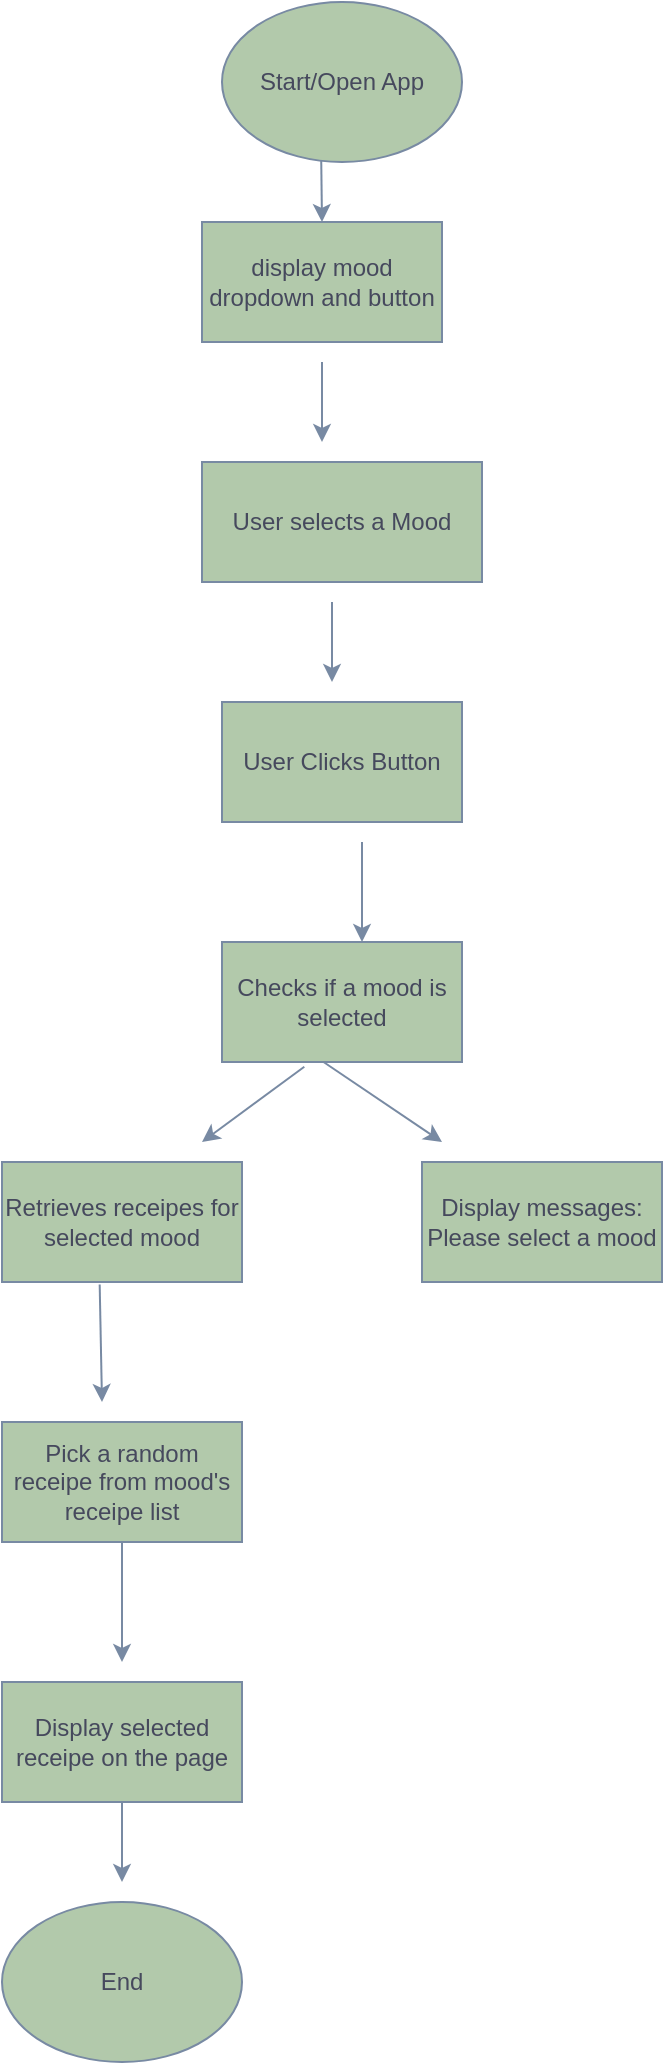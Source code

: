 <mxfile version="28.0.7">
  <diagram name="Page-1" id="dAQJUWuP-wxkl8Dg18HP">
    <mxGraphModel dx="1042" dy="527" grid="1" gridSize="1" guides="1" tooltips="1" connect="1" arrows="1" fold="1" page="1" pageScale="1" pageWidth="850" pageHeight="1100" background="light-dark(#FFFFFF,#99FF99)" math="0" shadow="0">
      <root>
        <mxCell id="0" />
        <mxCell id="1" parent="0" />
        <mxCell id="vCN0PVeLtYnZSLTo-tmv-8" value="" style="endArrow=classic;html=1;rounded=0;labelBackgroundColor=none;strokeColor=#788AA3;fontColor=default;" edge="1" parent="1">
          <mxGeometry width="50" height="50" relative="1" as="geometry">
            <mxPoint x="429.5" y="70" as="sourcePoint" />
            <mxPoint x="430" y="110" as="targetPoint" />
          </mxGeometry>
        </mxCell>
        <mxCell id="vCN0PVeLtYnZSLTo-tmv-12" value="display mood dropdown and button" style="whiteSpace=wrap;html=1;rounded=0;labelBackgroundColor=none;fillColor=#B2C9AB;strokeColor=#788AA3;fontColor=#46495D;" vertex="1" parent="1">
          <mxGeometry x="370" y="110" width="120" height="60" as="geometry" />
        </mxCell>
        <mxCell id="vCN0PVeLtYnZSLTo-tmv-25" value="" style="endArrow=classic;html=1;rounded=0;labelBackgroundColor=none;strokeColor=#788AA3;fontColor=default;" edge="1" parent="1">
          <mxGeometry width="50" height="50" relative="1" as="geometry">
            <mxPoint x="430" y="180" as="sourcePoint" />
            <mxPoint x="430" y="220" as="targetPoint" />
          </mxGeometry>
        </mxCell>
        <mxCell id="vCN0PVeLtYnZSLTo-tmv-26" value="User selects a Mood" style="rounded=0;whiteSpace=wrap;html=1;labelBackgroundColor=none;fillColor=#B2C9AB;strokeColor=#788AA3;fontColor=#46495D;" vertex="1" parent="1">
          <mxGeometry x="370" y="230" width="140" height="60" as="geometry" />
        </mxCell>
        <mxCell id="vCN0PVeLtYnZSLTo-tmv-29" value="" style="endArrow=classic;html=1;rounded=0;labelBackgroundColor=none;strokeColor=#788AA3;fontColor=default;" edge="1" parent="1">
          <mxGeometry width="50" height="50" relative="1" as="geometry">
            <mxPoint x="435" y="300" as="sourcePoint" />
            <mxPoint x="435" y="340" as="targetPoint" />
          </mxGeometry>
        </mxCell>
        <mxCell id="vCN0PVeLtYnZSLTo-tmv-30" value="User Clicks Button" style="rounded=0;whiteSpace=wrap;html=1;labelBackgroundColor=none;fillColor=#B2C9AB;strokeColor=#788AA3;fontColor=#46495D;" vertex="1" parent="1">
          <mxGeometry x="380" y="350" width="120" height="60" as="geometry" />
        </mxCell>
        <mxCell id="vCN0PVeLtYnZSLTo-tmv-35" value="" style="endArrow=classic;html=1;rounded=0;labelBackgroundColor=none;strokeColor=#788AA3;fontColor=default;" edge="1" parent="1">
          <mxGeometry width="50" height="50" relative="1" as="geometry">
            <mxPoint x="450" y="420" as="sourcePoint" />
            <mxPoint x="450" y="470" as="targetPoint" />
          </mxGeometry>
        </mxCell>
        <mxCell id="vCN0PVeLtYnZSLTo-tmv-37" value="Checks if a mood is selected" style="rounded=0;whiteSpace=wrap;html=1;labelBackgroundColor=none;fillColor=#B2C9AB;strokeColor=#788AA3;fontColor=#46495D;" vertex="1" parent="1">
          <mxGeometry x="380" y="470" width="120" height="60" as="geometry" />
        </mxCell>
        <mxCell id="vCN0PVeLtYnZSLTo-tmv-43" value="" style="endArrow=classic;html=1;rounded=0;exitX=0.343;exitY=1.04;exitDx=0;exitDy=0;exitPerimeter=0;labelBackgroundColor=none;strokeColor=#788AA3;fontColor=default;" edge="1" parent="1" source="vCN0PVeLtYnZSLTo-tmv-37">
          <mxGeometry width="50" height="50" relative="1" as="geometry">
            <mxPoint x="360" y="590" as="sourcePoint" />
            <mxPoint x="370" y="570" as="targetPoint" />
          </mxGeometry>
        </mxCell>
        <mxCell id="vCN0PVeLtYnZSLTo-tmv-44" value="" style="endArrow=classic;html=1;rounded=0;exitX=0.423;exitY=1;exitDx=0;exitDy=0;exitPerimeter=0;labelBackgroundColor=none;strokeColor=#788AA3;fontColor=default;" edge="1" parent="1" source="vCN0PVeLtYnZSLTo-tmv-37">
          <mxGeometry width="50" height="50" relative="1" as="geometry">
            <mxPoint x="430" y="590" as="sourcePoint" />
            <mxPoint x="490" y="570" as="targetPoint" />
          </mxGeometry>
        </mxCell>
        <mxCell id="vCN0PVeLtYnZSLTo-tmv-45" value="Retrieves receipes for selected mood" style="rounded=0;whiteSpace=wrap;html=1;labelBackgroundColor=none;fillColor=#B2C9AB;strokeColor=#788AA3;fontColor=#46495D;" vertex="1" parent="1">
          <mxGeometry x="270" y="580" width="120" height="60" as="geometry" />
        </mxCell>
        <mxCell id="vCN0PVeLtYnZSLTo-tmv-46" value="Display messages:&lt;div&gt;Please select a mood&lt;/div&gt;" style="rounded=0;whiteSpace=wrap;html=1;labelBackgroundColor=none;fillColor=#B2C9AB;strokeColor=#788AA3;fontColor=#46495D;" vertex="1" parent="1">
          <mxGeometry x="480" y="580" width="120" height="60" as="geometry" />
        </mxCell>
        <mxCell id="vCN0PVeLtYnZSLTo-tmv-47" value="" style="endArrow=classic;html=1;rounded=0;exitX=0.407;exitY=1.02;exitDx=0;exitDy=0;exitPerimeter=0;labelBackgroundColor=none;strokeColor=#788AA3;fontColor=default;" edge="1" parent="1" source="vCN0PVeLtYnZSLTo-tmv-45">
          <mxGeometry width="50" height="50" relative="1" as="geometry">
            <mxPoint x="320" y="660" as="sourcePoint" />
            <mxPoint x="320" y="700" as="targetPoint" />
          </mxGeometry>
        </mxCell>
        <mxCell id="vCN0PVeLtYnZSLTo-tmv-50" value="Pick a random receipe from mood&#39;s receipe list" style="rounded=0;whiteSpace=wrap;html=1;labelBackgroundColor=none;fillColor=#B2C9AB;strokeColor=#788AA3;fontColor=#46495D;" vertex="1" parent="1">
          <mxGeometry x="270" y="710" width="120" height="60" as="geometry" />
        </mxCell>
        <mxCell id="vCN0PVeLtYnZSLTo-tmv-51" value="" style="endArrow=classic;html=1;rounded=0;exitX=0.5;exitY=1;exitDx=0;exitDy=0;labelBackgroundColor=none;strokeColor=#788AA3;fontColor=default;" edge="1" parent="1" source="vCN0PVeLtYnZSLTo-tmv-50">
          <mxGeometry width="50" height="50" relative="1" as="geometry">
            <mxPoint x="290" y="830" as="sourcePoint" />
            <mxPoint x="330" y="830" as="targetPoint" />
          </mxGeometry>
        </mxCell>
        <mxCell id="vCN0PVeLtYnZSLTo-tmv-54" value="Display selected receipe on the page" style="rounded=0;whiteSpace=wrap;html=1;labelBackgroundColor=none;fillColor=#B2C9AB;strokeColor=#788AA3;fontColor=#46495D;" vertex="1" parent="1">
          <mxGeometry x="270" y="840" width="120" height="60" as="geometry" />
        </mxCell>
        <mxCell id="vCN0PVeLtYnZSLTo-tmv-56" value="" style="endArrow=classic;html=1;rounded=0;labelBackgroundColor=none;strokeColor=#788AA3;fontColor=default;" edge="1" parent="1">
          <mxGeometry width="50" height="50" relative="1" as="geometry">
            <mxPoint x="330" y="900" as="sourcePoint" />
            <mxPoint x="330" y="940" as="targetPoint" />
          </mxGeometry>
        </mxCell>
        <mxCell id="vCN0PVeLtYnZSLTo-tmv-57" value="End" style="ellipse;whiteSpace=wrap;html=1;labelBackgroundColor=none;fillColor=#B2C9AB;strokeColor=#788AA3;fontColor=#46495D;" vertex="1" parent="1">
          <mxGeometry x="270" y="950" width="120" height="80" as="geometry" />
        </mxCell>
        <mxCell id="vCN0PVeLtYnZSLTo-tmv-58" value="Start/Open App" style="ellipse;whiteSpace=wrap;html=1;labelBackgroundColor=none;fillColor=#B2C9AB;strokeColor=#788AA3;fontColor=#46495D;" vertex="1" parent="1">
          <mxGeometry x="380" width="120" height="80" as="geometry" />
        </mxCell>
      </root>
    </mxGraphModel>
  </diagram>
</mxfile>
